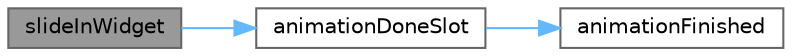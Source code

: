digraph "slideInWidget"
{
 // LATEX_PDF_SIZE
  bgcolor="transparent";
  edge [fontname=Helvetica,fontsize=10,labelfontname=Helvetica,labelfontsize=10];
  node [fontname=Helvetica,fontsize=10,shape=box,height=0.2,width=0.4];
  rankdir="LR";
  Node1 [id="Node000001",label="slideInWidget",height=0.2,width=0.4,color="gray40", fillcolor="grey60", style="filled", fontcolor="black",tooltip="滑动到指定控件页面"];
  Node1 -> Node2 [id="edge1_Node000001_Node000002",color="steelblue1",style="solid",tooltip=" "];
  Node2 [id="Node000002",label="animationDoneSlot",height=0.2,width=0.4,color="grey40", fillcolor="white", style="filled",URL="$class_sliding_stacked_widget.html#ad26ebe0ef714ed60832c9d3e9d85082c",tooltip="处理动画完成事件"];
  Node2 -> Node3 [id="edge2_Node000002_Node000003",color="steelblue1",style="solid",tooltip=" "];
  Node3 [id="Node000003",label="animationFinished",height=0.2,width=0.4,color="grey40", fillcolor="white", style="filled",URL="$class_sliding_stacked_widget.html#a82607af1dd17a4c691295ae63aaf7a2d",tooltip="动画完成信号"];
}
